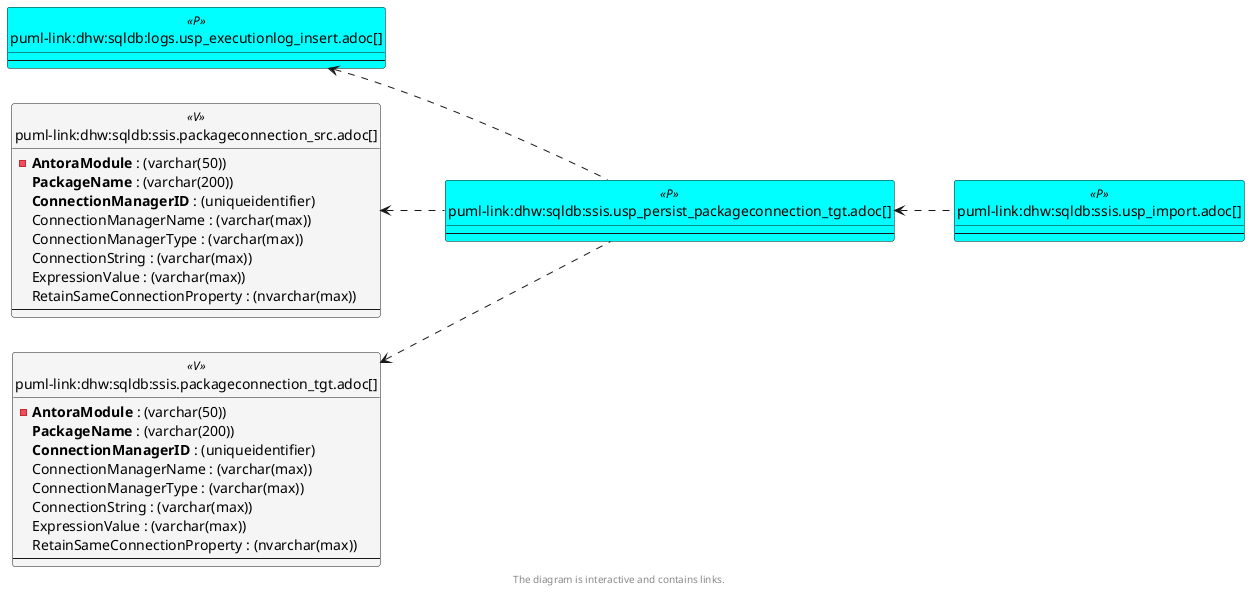 @startuml
left to right direction
'top to bottom direction
hide circle
'avoide "." issues:
set namespaceSeparator none


skinparam class {
  BackgroundColor White
  BackgroundColor<<FN>> Yellow
  BackgroundColor<<FS>> Yellow
  BackgroundColor<<FT>> LightGray
  BackgroundColor<<IF>> Yellow
  BackgroundColor<<IS>> Yellow
  BackgroundColor<<P>> Aqua
  BackgroundColor<<PC>> Aqua
  BackgroundColor<<SN>> Yellow
  BackgroundColor<<SO>> SlateBlue
  BackgroundColor<<TF>> LightGray
  BackgroundColor<<TR>> Tomato
  BackgroundColor<<U>> White
  BackgroundColor<<V>> WhiteSmoke
  BackgroundColor<<X>> Aqua
  BackgroundColor<<external>> AliceBlue
}


entity "puml-link:dhw:sqldb:logs.usp_executionlog_insert.adoc[]" as logs.usp_ExecutionLog_insert << P >> {
  --
}

entity "puml-link:dhw:sqldb:ssis.packageconnection_src.adoc[]" as ssis.PackageConnection_src << V >> {
  - **AntoraModule** : (varchar(50))
  **PackageName** : (varchar(200))
  **ConnectionManagerID** : (uniqueidentifier)
  ConnectionManagerName : (varchar(max))
  ConnectionManagerType : (varchar(max))
  ConnectionString : (varchar(max))
  ExpressionValue : (varchar(max))
  RetainSameConnectionProperty : (nvarchar(max))
  --
}

entity "puml-link:dhw:sqldb:ssis.packageconnection_tgt.adoc[]" as ssis.PackageConnection_tgt << V >> {
  - **AntoraModule** : (varchar(50))
  **PackageName** : (varchar(200))
  **ConnectionManagerID** : (uniqueidentifier)
  ConnectionManagerName : (varchar(max))
  ConnectionManagerType : (varchar(max))
  ConnectionString : (varchar(max))
  ExpressionValue : (varchar(max))
  RetainSameConnectionProperty : (nvarchar(max))
  --
}

entity "puml-link:dhw:sqldb:ssis.usp_import.adoc[]" as ssis.usp_import << P >> {
  --
}

entity "puml-link:dhw:sqldb:ssis.usp_persist_packageconnection_tgt.adoc[]" as ssis.usp_PERSIST_PackageConnection_tgt << P >> {
  --
}

logs.usp_ExecutionLog_insert <.. ssis.usp_PERSIST_PackageConnection_tgt
ssis.PackageConnection_src <.. ssis.usp_PERSIST_PackageConnection_tgt
ssis.PackageConnection_tgt <.. ssis.usp_PERSIST_PackageConnection_tgt
ssis.usp_PERSIST_PackageConnection_tgt <.. ssis.usp_import
footer The diagram is interactive and contains links.
@enduml

